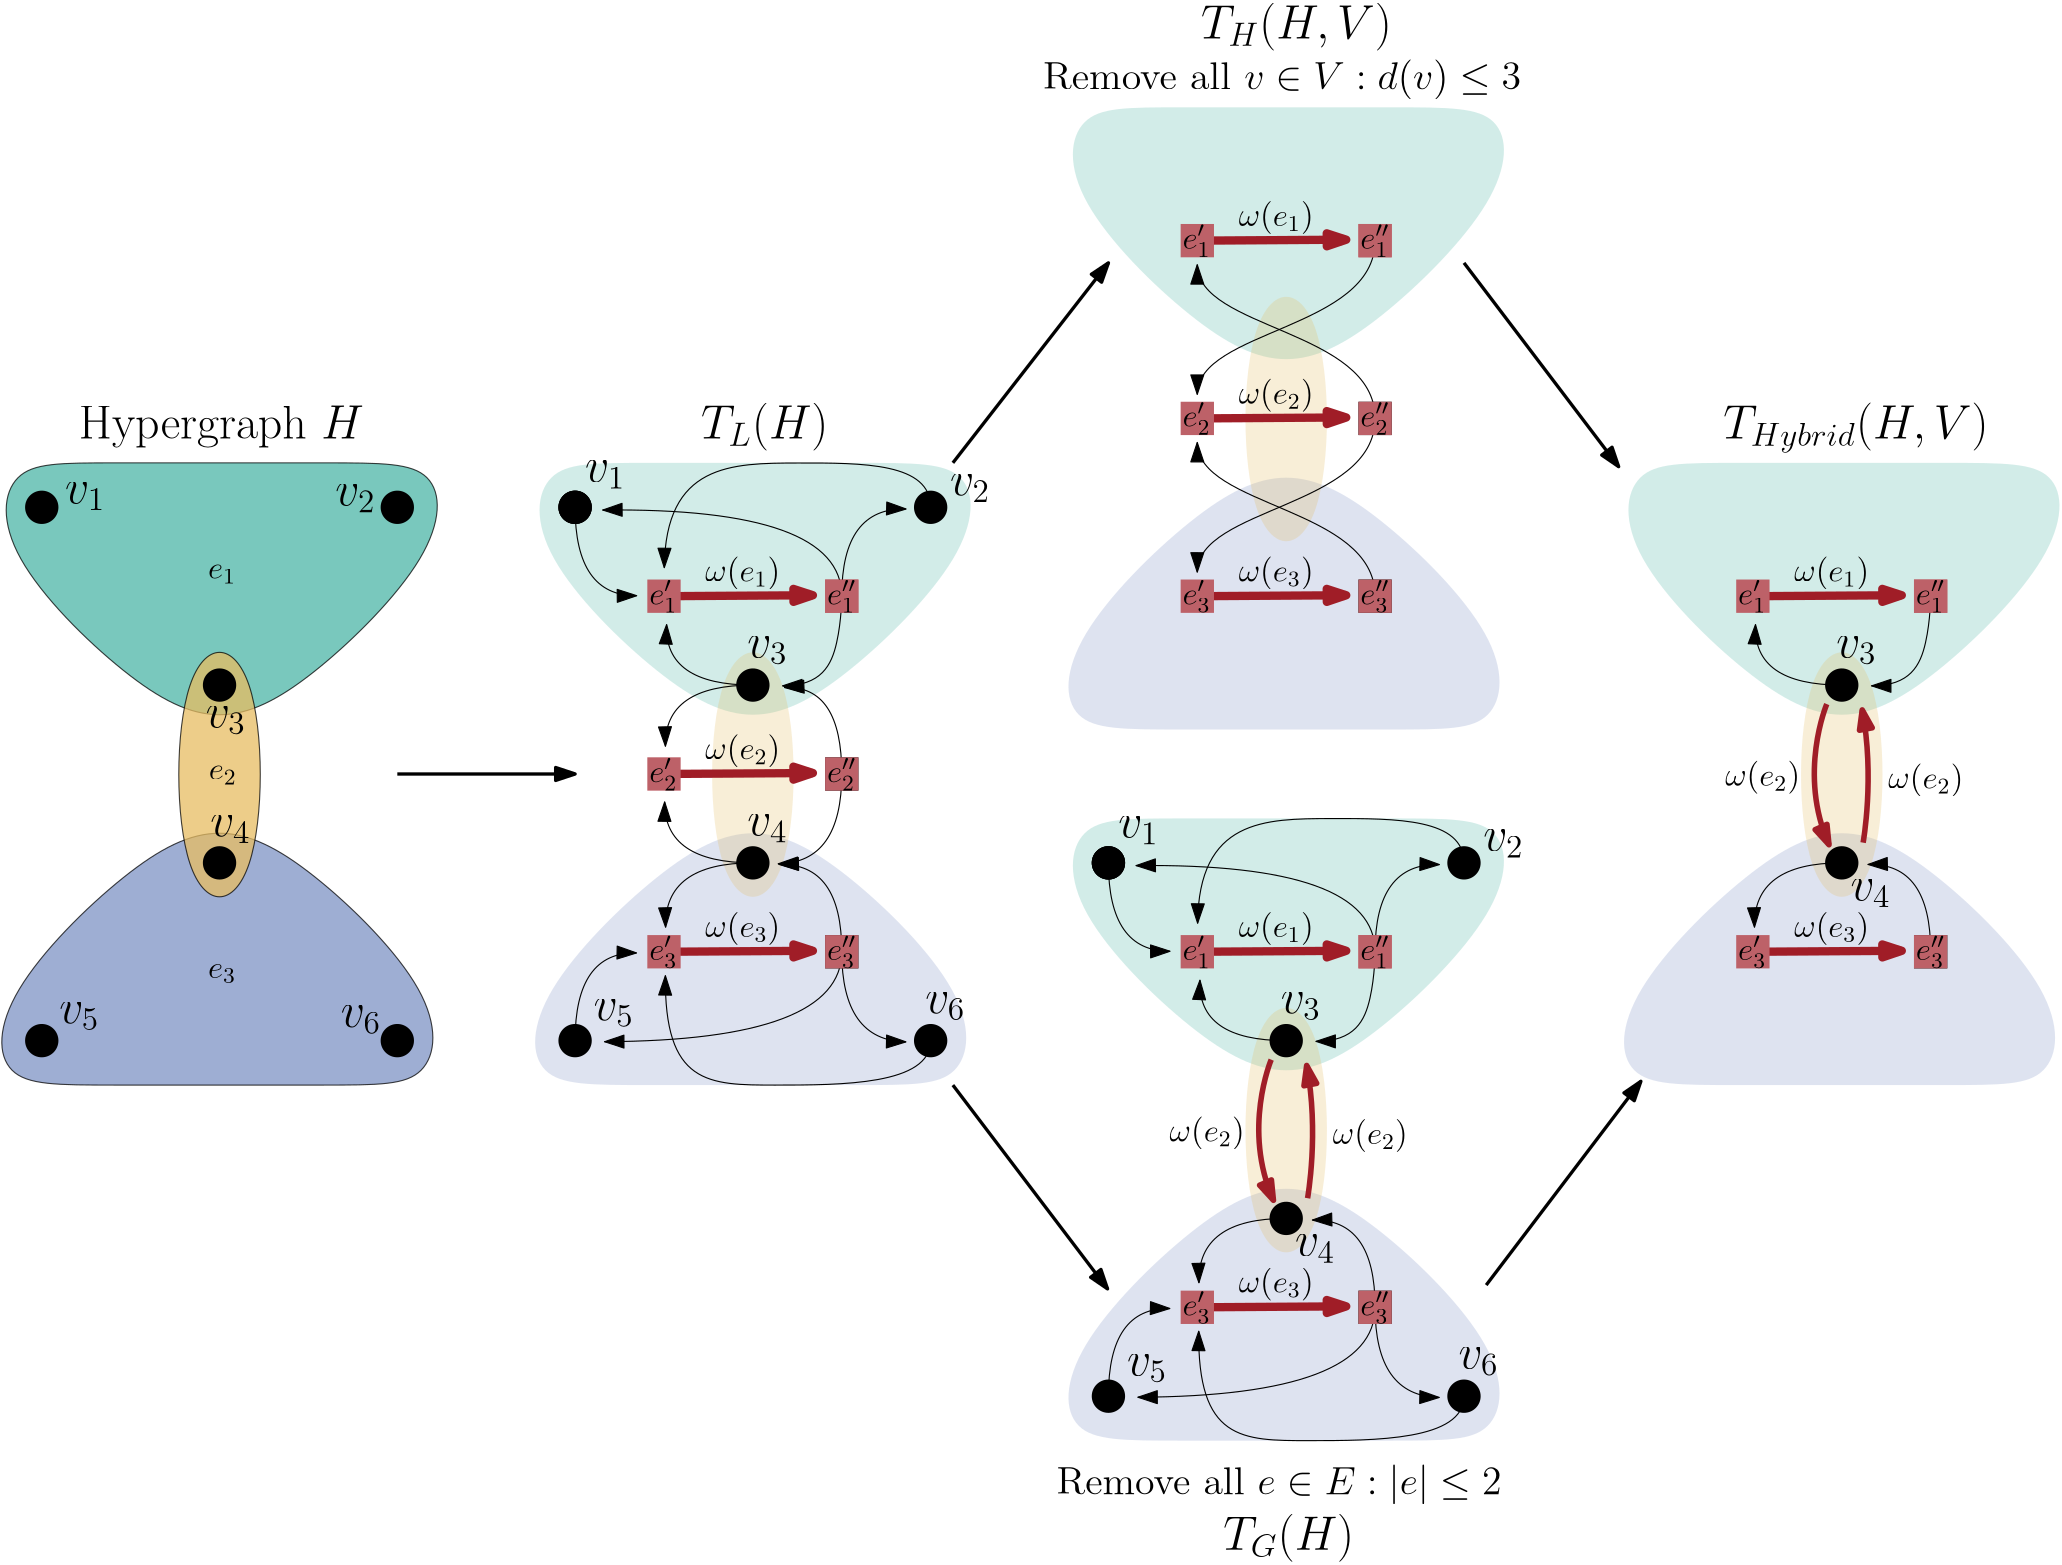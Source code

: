 <?xml version="1.0"?>
<!DOCTYPE ipe SYSTEM "ipe.dtd">
<ipe version="70107" creator="Ipe 7.1.10">
<info created="D:20171009143434" modified="D:20171212211923"/>
<ipestyle name="basic">
<symbol name="arrow/arc(spx)">
<path stroke="sym-stroke" fill="sym-stroke" pen="sym-pen">
0 0 m
-1 0.333 l
-1 -0.333 l
h
</path>
</symbol>
<symbol name="arrow/farc(spx)">
<path stroke="sym-stroke" fill="white" pen="sym-pen">
0 0 m
-1 0.333 l
-1 -0.333 l
h
</path>
</symbol>
<symbol name="arrow/ptarc(spx)">
<path stroke="sym-stroke" fill="sym-stroke" pen="sym-pen">
0 0 m
-1 0.333 l
-0.8 0 l
-1 -0.333 l
h
</path>
</symbol>
<symbol name="arrow/fptarc(spx)">
<path stroke="sym-stroke" fill="white" pen="sym-pen">
0 0 m
-1 0.333 l
-0.8 0 l
-1 -0.333 l
h
</path>
</symbol>
<symbol name="mark/circle(sx)" transformations="translations">
<path fill="sym-stroke">
0.6 0 0 0.6 0 0 e
0.4 0 0 0.4 0 0 e
</path>
</symbol>
<symbol name="mark/disk(sx)" transformations="translations">
<path fill="sym-stroke">
0.6 0 0 0.6 0 0 e
</path>
</symbol>
<symbol name="mark/fdisk(sfx)" transformations="translations">
<group>
<path fill="sym-fill">
0.5 0 0 0.5 0 0 e
</path>
<path fill="sym-stroke" fillrule="eofill">
0.6 0 0 0.6 0 0 e
0.4 0 0 0.4 0 0 e
</path>
</group>
</symbol>
<symbol name="mark/box(sx)" transformations="translations">
<path fill="sym-stroke" fillrule="eofill">
-0.6 -0.6 m
0.6 -0.6 l
0.6 0.6 l
-0.6 0.6 l
h
-0.4 -0.4 m
0.4 -0.4 l
0.4 0.4 l
-0.4 0.4 l
h
</path>
</symbol>
<symbol name="mark/square(sx)" transformations="translations">
<path fill="sym-stroke">
-0.6 -0.6 m
0.6 -0.6 l
0.6 0.6 l
-0.6 0.6 l
h
</path>
</symbol>
<symbol name="mark/fsquare(sfx)" transformations="translations">
<group>
<path fill="sym-fill">
-0.5 -0.5 m
0.5 -0.5 l
0.5 0.5 l
-0.5 0.5 l
h
</path>
<path fill="sym-stroke" fillrule="eofill">
-0.6 -0.6 m
0.6 -0.6 l
0.6 0.6 l
-0.6 0.6 l
h
-0.4 -0.4 m
0.4 -0.4 l
0.4 0.4 l
-0.4 0.4 l
h
</path>
</group>
</symbol>
<symbol name="mark/cross(sx)" transformations="translations">
<group>
<path fill="sym-stroke">
-0.43 -0.57 m
0.57 0.43 l
0.43 0.57 l
-0.57 -0.43 l
h
</path>
<path fill="sym-stroke">
-0.43 0.57 m
0.57 -0.43 l
0.43 -0.57 l
-0.57 0.43 l
h
</path>
</group>
</symbol>
<symbol name="arrow/fnormal(spx)">
<path stroke="sym-stroke" fill="white" pen="sym-pen">
0 0 m
-1 0.333 l
-1 -0.333 l
h
</path>
</symbol>
<symbol name="arrow/pointed(spx)">
<path stroke="sym-stroke" fill="sym-stroke" pen="sym-pen">
0 0 m
-1 0.333 l
-0.8 0 l
-1 -0.333 l
h
</path>
</symbol>
<symbol name="arrow/fpointed(spx)">
<path stroke="sym-stroke" fill="white" pen="sym-pen">
0 0 m
-1 0.333 l
-0.8 0 l
-1 -0.333 l
h
</path>
</symbol>
<symbol name="arrow/linear(spx)">
<path stroke="sym-stroke" pen="sym-pen">
-1 0.333 m
0 0 l
-1 -0.333 l
</path>
</symbol>
<symbol name="arrow/fdouble(spx)">
<path stroke="sym-stroke" fill="white" pen="sym-pen">
0 0 m
-1 0.333 l
-1 -0.333 l
h
-1 0 m
-2 0.333 l
-2 -0.333 l
h
</path>
</symbol>
<symbol name="arrow/double(spx)">
<path stroke="sym-stroke" fill="sym-stroke" pen="sym-pen">
0 0 m
-1 0.333 l
-1 -0.333 l
h
-1 0 m
-2 0.333 l
-2 -0.333 l
h
</path>
</symbol>
<pen name="heavier" value="0.8"/>
<pen name="fat" value="1.2"/>
<pen name="ultrafat" value="2"/>
<symbolsize name="large" value="5"/>
<symbolsize name="small" value="2"/>
<symbolsize name="tiny" value="1.1"/>
<arrowsize name="large" value="10"/>
<arrowsize name="small" value="5"/>
<arrowsize name="tiny" value="3"/>
<color name="red" value="1 0 0"/>
<color name="green" value="0 1 0"/>
<color name="blue" value="0 0 1"/>
<color name="yellow" value="1 1 0"/>
<color name="orange" value="1 0.647 0"/>
<color name="gold" value="1 0.843 0"/>
<color name="purple" value="0.627 0.125 0.941"/>
<color name="gray" value="0.745"/>
<color name="brown" value="0.647 0.165 0.165"/>
<color name="navy" value="0 0 0.502"/>
<color name="pink" value="1 0.753 0.796"/>
<color name="seagreen" value="0.18 0.545 0.341"/>
<color name="turquoise" value="0.251 0.878 0.816"/>
<color name="violet" value="0.933 0.51 0.933"/>
<color name="darkblue" value="0 0 0.545"/>
<color name="darkcyan" value="0 0.545 0.545"/>
<color name="darkgray" value="0.663"/>
<color name="darkgreen" value="0 0.392 0"/>
<color name="darkmagenta" value="0.545 0 0.545"/>
<color name="darkorange" value="1 0.549 0"/>
<color name="darkred" value="0.545 0 0"/>
<color name="lightblue" value="0.678 0.847 0.902"/>
<color name="lightcyan" value="0.878 1 1"/>
<color name="lightgray" value="0.827"/>
<color name="lightgreen" value="0.565 0.933 0.565"/>
<color name="lightyellow" value="1 1 0.878"/>
<dashstyle name="dashed" value="[4] 0"/>
<dashstyle name="dotted" value="[1 3] 0"/>
<dashstyle name="dash dotted" value="[4 2 1 2] 0"/>
<dashstyle name="dash dot dotted" value="[4 2 1 2 1 2] 0"/>
<textsize name="large" value="\large"/>
<textsize name="Large" value="\Large"/>
<textsize name="LARGE" value="\LARGE"/>
<textsize name="huge" value="\huge"/>
<textsize name="Huge" value="\Huge"/>
<textsize name="small" value="\small"/>
<textsize name="footnote" value="\footnotesize"/>
<textsize name="tiny" value="\tiny"/>
<textstyle name="center" begin="\begin{center}" end="\end{center}"/>
<textstyle name="itemize" begin="\begin{itemize}" end="\end{itemize}"/>
<textstyle name="item" begin="\begin{itemize}\item{}" end="\end{itemize}"/>
<gridsize name="4 pts" value="4"/>
<gridsize name="8 pts (~3 mm)" value="8"/>
<gridsize name="16 pts (~6 mm)" value="16"/>
<gridsize name="32 pts (~12 mm)" value="32"/>
<gridsize name="10 pts (~3.5 mm)" value="10"/>
<gridsize name="20 pts (~7 mm)" value="20"/>
<gridsize name="14 pts (~5 mm)" value="14"/>
<gridsize name="28 pts (~10 mm)" value="28"/>
<gridsize name="56 pts (~20 mm)" value="56"/>
<anglesize name="90 deg" value="90"/>
<anglesize name="60 deg" value="60"/>
<anglesize name="45 deg" value="45"/>
<anglesize name="30 deg" value="30"/>
<anglesize name="22.5 deg" value="22.5"/>
<opacity name="10%" value="0.1"/>
<opacity name="30%" value="0.3"/>
<opacity name="50%" value="0.5"/>
<opacity name="75%" value="0.75"/>
<tiling name="falling" angle="-60" step="4" width="1"/>
<tiling name="rising" angle="30" step="4" width="1"/>
</ipestyle>
<ipestyle name="kitcolors">
<color name="KITwhite" value="1"/>
<color name="KITblack" value="0"/>
<color name="KITblack70" value="0.3"/>
<color name="KITblack50" value="0.5"/>
<color name="KITblack30" value="0.7"/>
<color name="KITblack15" value="0.85"/>
<color name="KITgreen" value="0 0.588 0.509"/>
<color name="KITgreen70" value="0.3 0.711 0.656"/>
<color name="KITgreen50" value="0.5 0.794 0.754"/>
<color name="KITgreen30" value="0.7 0.876 0.852"/>
<color name="KITgreen15" value="0.85 0.938 0.926"/>
<color name="KITblue" value="0.274 0.392 0.666"/>
<color name="KITblue70" value="0.492 0.574 0.766"/>
<color name="KITblue50" value="0.637 0.696 0.833"/>
<color name="KITblue30" value="0.782 0.817 0.9"/>
<color name="KITblue15" value="0.891 0.908 0.95"/>
<color name="KITred" value="0.627 0.117 0.156"/>
<color name="KITred70" value="0.739 0.382 0.409"/>
<color name="KITred50" value="0.813 0.558 0.578"/>
<color name="KITred30" value="0.888 0.735 0.747"/>
<color name="KITred15" value="0.944 0.867 0.873"/>
<color name="KITpalegreen" value="0.509 0.745 0.235"/>
<color name="KITpalegreen70" value="0.656 0.821 0.464"/>
<color name="KITpalegreen50" value="0.754 0.872 0.617"/>
<color name="KITpalegreen30" value="0.852 0.923 0.77"/>
<color name="KITpalegreen15" value="0.926 0.961 0.885"/>
<color name="KITyellow" value="0.98 0.901 0.078"/>
<color name="KITyellow70" value="0.986 0.931 0.354"/>
<color name="KITyellow50" value="0.99 0.95 0.539"/>
<color name="KITyellow30" value="0.994 0.97 0.723"/>
<color name="KITyellow15" value="0.997 0.985 0.861"/>
<color name="KITorange" value="0.862 0.627 0.117"/>
<color name="KITorange70" value="0.903 0.739 0.382"/>
<color name="KITorange50" value="0.931 0.813 0.558"/>
<color name="KITorange30" value="0.958 0.888 0.735"/>
<color name="KITorange15" value="0.979 0.944 0.867"/>
<color name="KITbrown" value="0.627 0.509 0.196"/>
<color name="KITbrown70" value="0.739 0.656 0.437"/>
<color name="KITbrown50" value="0.813 0.754 0.598"/>
<color name="KITbrown30" value="0.888 0.852 0.758"/>
<color name="KITbrown15" value="0.944 0.926 0.879"/>
<color name="KITlilac" value="0.627 0 0.47"/>
<color name="KITlilac70" value="0.739 0.3 0.629"/>
<color name="KITlilac50" value="0.813 0.5 0.735"/>
<color name="KITlilac30" value="0.888 0.7 0.841"/>
<color name="KITlilac15" value="0.944 0.85 0.92"/>
<color name="KITcyanblue" value="0.313 0.666 0.901"/>
<color name="KITcyanblue70" value="0.519 0.766 0.931"/>
<color name="KITcyanblue50" value="0.656 0.833 0.95"/>
<color name="KITcyanblue30" value="0.794 0.9 0.97"/>
<color name="KITcyanblue15" value="0.897 0.95 0.985"/>
<color name="KITseablue" value="0.196 0.313 0.549"/>
<color name="KITseablue70" value="0.437 0.519 0.684"/>
<color name="KITseablue50" value="0.598 0.656 0.774"/>
<color name="KITseablue30" value="0.758 0.794 0.864"/>
<color name="KITseablue15" value="0.879 0.897 0.932"/>
</ipestyle>
<ipestyle name="bigpaper">
<layout paper="10000 6000" origin="0 0" frame="10000 6000"/>
<titlestyle pos="10 10" size="LARGE" color="title"  valign="baseline"/>
</ipestyle>
<ipestyle name="transparency">
<opacity name="10%" value="0.1"/>
<opacity name="50%" value="0.5"/>
<opacity name="75%" value="0.75"/>
<opacity name="25%" value="0.25"/>
</ipestyle>
<page>
<layer name="alpha"/>
<view layers="alpha" active="alpha"/>
<path layer="alpha" matrix="-1 0 0 -1 2240 3136" fill="KITblue70" opacity="25%">
944 1648
947.2 1680
976 1680
1072 1680
1104 1680
1104 1648
1056 1600
1024 1584
992 1600 u
</path>
<path matrix="1 0 0 1 192 0" fill="KITgreen70" opacity="25%">
944 1648
947.2 1680
976 1680
1072 1680
1104 1680
1104 1648
1056 1600
1024 1584
992 1600 u
</path>
<path matrix="1 0 0 1 192 -0.219839" fill="KITorange70" opacity="25%">
1008 1616
1040 1616
1040 1520
1008 1520 u
</path>
<path matrix="1 0 0 1 -64 -128" stroke="KITred" pen="3" rarrow="normal/normal">
1301.61 1632.34 m
1248 1632 l
</path>
<path matrix="1 0 0 1 -64 0" stroke="KITred" pen="3" rarrow="normal/normal">
1301.61 1568.34 m
1248 1568 l
</path>
<path matrix="1 0 0 1 -64 0" stroke="KITred" pen="3" rarrow="normal/normal">
1301.61 1632.34 m
1248 1632 l
</path>
<path matrix="-1 0 0 -1 2048 3136" stroke="black" fill="KITblue70" opacity="75%">
944 1648
947.2 1680
976 1680
1072 1680
1104 1680
1104 1648
1056 1600
1024 1584
992 1600 u
</path>
<path stroke="black" fill="KITgreen70" opacity="75%">
944 1648
947.2 1680
976 1680
1072 1680
1104 1680
1104 1648
1056 1600
1024 1584
992 1600 u
</path>
<path matrix="1 0 0 1 0 -0.219839" stroke="black" fill="KITorange70" opacity="75%">
1008 1616
1040 1616
1040 1520
1008 1520 u
</path>
<use name="mark/disk(sx)" pos="960 1664" size="10" stroke="black"/>
<use name="mark/disk(sx)" pos="1088 1664" size="10" stroke="black"/>
<use name="mark/disk(sx)" pos="1024 1600" size="10" stroke="black"/>
<use name="mark/disk(sx)" pos="960 1472" size="10" stroke="black"/>
<use name="mark/disk(sx)" pos="1088 1472" size="10" stroke="black"/>
<use name="mark/disk(sx)" pos="1024 1536" size="10" stroke="black"/>
<text matrix="1 0 0 1 -99.3097 -38.2584" transformations="translations" pos="1120 1584" stroke="black" type="label" width="14.5" height="7.415" depth="2.58" valign="baseline" size="LARGE">$v_4$</text>
<text matrix="1 0 0 1 -100.98 0.872896" transformations="translations" pos="1120 1584" stroke="black" type="label" width="14.5" height="7.415" depth="2.58" valign="baseline" size="LARGE">$v_3$</text>
<text matrix="1 0 0 1 -151.594 81.5802" transformations="translations" pos="1120 1584" stroke="black" type="label" width="14.5" height="7.415" depth="2.58" valign="baseline" size="LARGE">$v_1$</text>
<text matrix="1 0 0 1 -54.3358 80.8371" transformations="translations" pos="1120 1584" stroke="black" type="label" width="14.5" height="7.415" depth="2.58" valign="baseline" size="LARGE">$v_2$</text>
<text matrix="1 0 0 1 -153.738 -105.596" transformations="translations" pos="1120 1584" stroke="black" type="label" width="14.5" height="7.415" depth="2.58" valign="baseline" size="LARGE">$v_5$</text>
<text matrix="1 0 0 1 -52.3199 -106.936" transformations="translations" pos="1120 1584" stroke="black" type="label" width="14.5" height="7.415" depth="2.58" valign="baseline" size="LARGE">$v_6$</text>
<text matrix="1 0 0 1 -100.18 54.3272" transformations="translations" pos="1120 1584" stroke="black" type="label" width="10.158" height="5.151" depth="1.79" valign="baseline" size="large">$e_1$</text>
<text matrix="1 0 0 1 -99.8941 -17.9607" transformations="translations" pos="1120 1584" stroke="black" type="label" width="10.158" height="5.151" depth="1.79" valign="baseline" size="large">$e_2$</text>
<text matrix="1 0 0 1 -100.18 -89.4256" transformations="translations" pos="1120 1584" stroke="black" type="label" width="10.158" height="5.151" depth="1.79" valign="baseline" size="large">$e_3$</text>
<use matrix="1 0 0 1 192 0" name="mark/disk(sx)" pos="960 1664" size="10" stroke="black"/>
<use matrix="1 0 0 1 320 0" name="mark/disk(sx)" pos="960 1664" size="10" stroke="black"/>
<use matrix="1 0 0 1 256 -64" name="mark/disk(sx)" pos="960 1664" size="10" stroke="black"/>
<use matrix="1 0 0 1 320 -192" name="mark/disk(sx)" pos="960 1664" size="10" stroke="black"/>
<use matrix="1 0 0 1 192 0" name="mark/disk(sx)" pos="960 1664" size="10" stroke="black"/>
<use matrix="1 0 0 1 192 0" name="mark/disk(sx)" pos="960 1664" size="10" stroke="black"/>
<use matrix="1 0 0 1 256 -128" name="mark/disk(sx)" pos="960 1664" size="10" stroke="black"/>
<use matrix="1 0 0 1 192 -192" name="mark/disk(sx)" pos="960 1664" size="10" stroke="black"/>
<use matrix="1 0 0 1 288 -160" name="mark/square(sx)" pos="960 1664" size="10" stroke="black"/>
<use matrix="1 0 0 1 288 -96" name="mark/square(sx)" pos="960 1664" size="10" stroke="black"/>
<use matrix="1 0 0 1 288 -32" name="mark/square(sx)" pos="960 1664" size="10" stroke="KITred70"/>
<path matrix="1 0 0 1 -64 0" stroke="black" rarrow="normal/normal">
1290.7 1599.73 m
1304.71 1599.73
1311.95 1614.71
1312 1632
1312 1632 c
</path>
<path matrix="1 0 0 1 -64 0" stroke="black" rarrow="normal/normal">
1248.11 1642.26 m
1248.48 1679.79
1296 1680
1344 1680
1344 1664 c
</path>
<path matrix="1 0 0 1 -64 0" stroke="black" rarrow="normal/normal">
1248.24 1557.96 m
1248 1536
1280 1536 c
</path>
<path matrix="1 0 0 1 -64 0" stroke="black" rarrow="normal/normal">
1248.52 1577.97 m
1248 1600
1280 1600 c
</path>
<path matrix="1 0 0 1 -64 0" stroke="black" rarrow="normal/normal">
1289.11 1535.67 m
1312 1536
1312 1568 c
</path>
<path matrix="1 0 0 1 -64 0" stroke="black" rarrow="normal/normal">
1291.39 1599.12 m
1312 1600
1312 1568 c
</path>
<path matrix="1 0 0 1 -64 0" stroke="black" rarrow="normal/normal">
1238.18 1632.18 m
1216 1632
1216 1664 c
</path>
<path matrix="1 0 0 1 -64 0" stroke="black" rarrow="normal/normal">
1248.95 1621.78 m
1248 1600
1280 1600 c
</path>
<path matrix="1 0 0 1 -64 0" stroke="black" rarrow="normal/normal">
1225.92 1663.02 m
1312 1664
1312 1632 c
</path>
<path matrix="1 0 0 1 -64 0" stroke="black" rarrow="normal/normal">
1335.15 1663.39 m
1312 1664
1312 1632 c
</path>
<path matrix="1 0 0 1 -64 0" stroke="black" rarrow="normal/normal">
1248.58 1512.83 m
1248 1536
1280 1536 c
</path>
<path matrix="1 0 0 1 -64 0" stroke="black" rarrow="normal/normal">
1238.11 1503.57 m
1216 1504
1216 1472 c
</path>
<path matrix="1 0 0 1 -64 0" stroke="black" rarrow="normal/normal">
1226.59 1471.62 m
1312 1472
1312 1504 c
</path>
<path matrix="1 0 0 1 -64 0" stroke="black" rarrow="normal/normal">
1248.51 1495.4 m
1248 1456
1280 1456
1344 1456
1344 1472 c
</path>
<path matrix="1 0 0 1 -64 0" stroke="black" rarrow="normal/normal">
1289.42 1535.42 m
1312 1536
1312 1504 c
</path>
<path matrix="1 0 0 1 -64 0" stroke="black" rarrow="normal/normal">
1335.1 1471.55 m
1312 1472
1312 1504 c
</path>
<use matrix="1 0 0 1 224 -96" name="mark/square(sx)" pos="960 1664" size="10" stroke="KITred70"/>
<use matrix="1 0 0 1 224 -32" name="mark/square(sx)" pos="960 1664" size="10" stroke="KITred70"/>
<use matrix="1 0 0 1 224 -160" name="mark/square(sx)" pos="960 1664" size="10" stroke="KITred70"/>
<use matrix="1 0 0 1 288 -32" name="mark/square(sx)" pos="960 1664" size="10" stroke="KITred70"/>
<use matrix="1 0 0 1 288 -96" name="mark/square(sx)" pos="960 1664" size="10" stroke="KITred70"/>
<use matrix="1 0 0 1 288 -160" name="mark/square(sx)" pos="960 1664" size="10" stroke="KITred70"/>
<text matrix="1 0 0 1 62.883 -74.7022" transformations="translations" pos="1136 1712" stroke="KITblack" type="label" width="26.981" height="8.965" depth="2.99" valign="baseline" size="large">$\omega(e_1)$</text>
<text matrix="1 0 0 1 62.883 -138.702" transformations="translations" pos="1136 1712" stroke="KITblack" type="label" width="26.981" height="8.965" depth="2.99" valign="baseline" size="large">$\omega(e_2)$</text>
<text matrix="1 0 0 1 62.883 -202.702" transformations="translations" pos="1136 1712" stroke="KITblack" type="label" width="26.981" height="8.965" depth="2.99" valign="baseline" size="large">$\omega(e_3)$</text>
<text matrix="1 0 0 1 58.681 45.039" transformations="translations" pos="1120 1584" stroke="black" type="label" width="10.158" height="8.772" depth="2.95" valign="baseline" size="large">$e_1&apos;$</text>
<text matrix="1 0 0 1 58.681 -18.961" transformations="translations" pos="1120 1584" stroke="black" type="label" width="10.158" height="8.772" depth="2.95" valign="baseline" size="large">$e_2&apos;$</text>
<text matrix="1 0 0 1 58.681 -82.961" transformations="translations" pos="1120 1584" stroke="black" type="label" width="10.158" height="8.772" depth="2.95" valign="baseline" size="large">$e_3&apos;$</text>
<text matrix="1 0 0 1 122.681 -82.961" transformations="translations" pos="1120 1584" stroke="black" type="label" width="10.517" height="8.772" depth="2.95" valign="baseline" size="large">$e_3&apos;&apos;$</text>
<text matrix="1 0 0 1 122.681 -18.961" transformations="translations" pos="1120 1584" stroke="black" type="label" width="10.517" height="8.772" depth="2.95" valign="baseline" size="large">$e_2&apos;&apos;$</text>
<text matrix="1 0 0 1 122.681 45.039" transformations="translations" pos="1120 1584" stroke="black" type="label" width="10.517" height="8.772" depth="2.95" valign="baseline" size="large">$e_1&apos;&apos;$</text>
<text matrix="1 0 0 1 35.5761 89.308" transformations="translations" pos="1120 1584" stroke="black" type="label" width="14.5" height="7.415" depth="2.58" valign="baseline" size="LARGE">$v_1$</text>
<text matrix="1 0 0 1 166.948 84.4781" transformations="translations" pos="1120 1584" stroke="black" type="label" width="14.5" height="7.415" depth="2.58" valign="baseline" size="LARGE">$v_2$</text>
<text matrix="1 0 0 1 94.017 26.0367" transformations="translations" pos="1120 1584" stroke="black" type="label" width="14.5" height="7.415" depth="2.58" valign="baseline" size="LARGE">$v_3$</text>
<text matrix="1 0 0 1 94.017 -37.9633" transformations="translations" pos="1120 1584" stroke="black" type="label" width="14.5" height="7.415" depth="2.58" valign="baseline" size="LARGE">$v_4$</text>
<text matrix="1 0 0 1 158.017 -101.963" transformations="translations" pos="1120 1584" stroke="black" type="label" width="14.5" height="7.415" depth="2.58" valign="baseline" size="LARGE">$v_6$</text>
<text matrix="1 0 0 1 38.649 -104.439" transformations="translations" pos="1120 1584" stroke="black" type="label" width="14.5" height="7.415" depth="2.58" valign="baseline" size="LARGE">$v_5$</text>
<path matrix="0.5 0 0 1 544 0" stroke="KITblack" pen="fat" rarrow="normal/normal">
1216 1568 m
1088 1568 l
</path>
<text matrix="1 0 0 1 93.3254 88.7337" transformations="translations" pos="1104 1600" stroke="black" type="label" width="45.832" height="12.896" depth="4.29" valign="baseline" size="LARGE">$T_L(H)$</text>
<path matrix="-1 0 0 -1 2432 3264" fill="KITblue70" opacity="25%">
944 1648
947.2 1680
976 1680
1072 1680
1104 1680
1104 1648
1056 1600
1024 1584
992 1600 u
</path>
<path matrix="1 0 0 1 384 128" fill="KITgreen70" opacity="25%">
944 1648
947.2 1680
976 1680
1072 1680
1104 1680
1104 1648
1056 1600
1024 1584
992 1600 u
</path>
<path matrix="1 0 0 1 384 127.78" fill="KITorange70" opacity="25%">
1008 1616
1040 1616
1040 1520
1008 1520 u
</path>
<path matrix="1 0 0 1 128 128" stroke="KITblack" rarrow="normal/normal">
1247.98 1623.35 m
1248 1600
1312 1600
1312 1568 c
</path>
<path matrix="1 0 0 1 128 128" stroke="KITblack" rarrow="normal/normal">
1247.98 1559.35 m
1248 1536
1312 1536
1312 1504 c
</path>
<path matrix="1 0 0 1 128 128" stroke="KITblack" rarrow="normal/normal">
1247.98 1512.65 m
1248 1536
1312 1536
1312 1568 c
</path>
<path matrix="1 0 0 1 128 128" stroke="KITblack" rarrow="normal/normal">
1247.98 1576.65 m
1248 1600
1312 1600
1312 1632 c
</path>
<path matrix="1 0 0 1 128 0" stroke="KITred" pen="3" rarrow="normal/normal">
1301.61 1632.34 m
1248 1632 l
</path>
<path matrix="1 0 0 1 128 128" stroke="KITred" pen="3" rarrow="normal/normal">
1301.61 1568.34 m
1248 1568 l
</path>
<path matrix="1 0 0 1 128 128" stroke="KITred" pen="3" rarrow="normal/normal">
1301.61 1632.34 m
1248 1632 l
</path>
<use matrix="1 0 0 1 480 -32" name="mark/square(sx)" pos="960 1664" size="10" stroke="black"/>
<use matrix="1 0 0 1 480 32" name="mark/square(sx)" pos="960 1664" size="10" stroke="black"/>
<use matrix="1 0 0 1 480 96" name="mark/square(sx)" pos="960 1664" size="10" stroke="KITred70"/>
<use matrix="1 0 0 1 416 32" name="mark/square(sx)" pos="960 1664" size="10" stroke="KITred70"/>
<use matrix="1 0 0 1 416 96" name="mark/square(sx)" pos="960 1664" size="10" stroke="KITred70"/>
<use matrix="1 0 0 1 416 -32" name="mark/square(sx)" pos="960 1664" size="10" stroke="KITred70"/>
<use matrix="1 0 0 1 480 96" name="mark/square(sx)" pos="960 1664" size="10" stroke="KITred70"/>
<use matrix="1 0 0 1 480 32" name="mark/square(sx)" pos="960 1664" size="10" stroke="KITred70"/>
<use matrix="1 0 0 1 480 -32" name="mark/square(sx)" pos="960 1664" size="10" stroke="KITred70"/>
<text matrix="1 0 0 1 254.883 53.2978" transformations="translations" pos="1136 1712" stroke="KITblack" type="label" width="26.981" height="8.965" depth="2.99" valign="baseline" size="large">$\omega(e_1)$</text>
<text matrix="1 0 0 1 254.883 -10.702" transformations="translations" pos="1136 1712" stroke="KITblack" type="label" width="26.981" height="8.965" depth="2.99" valign="baseline" size="large">$\omega(e_2)$</text>
<text matrix="1 0 0 1 254.883 -74.702" transformations="translations" pos="1136 1712" stroke="KITblack" type="label" width="26.981" height="8.965" depth="2.99" valign="baseline" size="large">$\omega(e_3)$</text>
<text matrix="1 0 0 1 250.681 173.039" transformations="translations" pos="1120 1584" stroke="black" type="label" width="10.158" height="8.772" depth="2.95" valign="baseline" size="large">$e_1&apos;$</text>
<text matrix="1 0 0 1 250.681 109.039" transformations="translations" pos="1120 1584" stroke="black" type="label" width="10.158" height="8.772" depth="2.95" valign="baseline" size="large">$e_2&apos;$</text>
<text matrix="1 0 0 1 250.681 45.039" transformations="translations" pos="1120 1584" stroke="black" type="label" width="10.158" height="8.772" depth="2.95" valign="baseline" size="large">$e_3&apos;$</text>
<text matrix="1 0 0 1 314.681 45.039" transformations="translations" pos="1120 1584" stroke="black" type="label" width="10.517" height="8.772" depth="2.95" valign="baseline" size="large">$e_3&apos;&apos;$</text>
<text matrix="1 0 0 1 314.681 109.039" transformations="translations" pos="1120 1584" stroke="black" type="label" width="10.517" height="8.772" depth="2.95" valign="baseline" size="large">$e_2&apos;&apos;$</text>
<text matrix="1 0 0 1 314.681 173.039" transformations="translations" pos="1120 1584" stroke="black" type="label" width="10.517" height="8.772" depth="2.95" valign="baseline" size="large">$e_1&apos;&apos;$</text>
<path matrix="-1 0 0 -1 2432 3008" fill="KITblue70" opacity="25%">
944 1648
947.2 1680
976 1680
1072 1680
1104 1680
1104 1648
1056 1600
1024 1584
992 1600 u
</path>
<path matrix="1 0 0 1 384 -128" fill="KITgreen70" opacity="25%">
944 1648
947.2 1680
976 1680
1072 1680
1104 1680
1104 1648
1056 1600
1024 1584
992 1600 u
</path>
<path matrix="1 0 0 1 384 -128.22" fill="KITorange70" opacity="25%">
1008 1616
1040 1616
1040 1520
1008 1520 u
</path>
<path matrix="1 0 0 1 128 -256" stroke="KITred" pen="3" rarrow="normal/normal">
1301.61 1632.34 m
1248 1632 l
</path>
<path matrix="1 0 0 1 128 -128" stroke="KITred" pen="3" rarrow="normal/normal">
1301.61 1632.34 m
1248 1632 l
</path>
<use matrix="1 0 0 1 384 -128" name="mark/disk(sx)" pos="960 1664" size="10" stroke="black"/>
<use matrix="1 0 0 1 512 -128" name="mark/disk(sx)" pos="960 1664" size="10" stroke="black"/>
<use matrix="1 0 0 1 448 -192" name="mark/disk(sx)" pos="960 1664" size="10" stroke="black"/>
<use matrix="1 0 0 1 512 -320" name="mark/disk(sx)" pos="960 1664" size="10" stroke="black"/>
<use matrix="1 0 0 1 384 -128" name="mark/disk(sx)" pos="960 1664" size="10" stroke="black"/>
<use matrix="1 0 0 1 384 -128" name="mark/disk(sx)" pos="960 1664" size="10" stroke="black"/>
<use matrix="1 0 0 1 448 -256" name="mark/disk(sx)" pos="960 1664" size="10" stroke="black"/>
<use matrix="1 0 0 1 384 -320" name="mark/disk(sx)" pos="960 1664" size="10" stroke="black"/>
<use matrix="1 0 0 1 480 -288" name="mark/square(sx)" pos="960 1664" size="10" stroke="black"/>
<use matrix="1 0 0 1 480 -160" name="mark/square(sx)" pos="960 1664" size="10" stroke="KITred70"/>
<path matrix="1 0 0 1 128 -128" stroke="black" rarrow="normal/normal">
1290.7 1599.73 m
1304.71 1599.73
1311.95 1614.71
1312 1632
1312 1632 c
</path>
<path matrix="1 0 0 1 128 -128" stroke="black" rarrow="normal/normal">
1248.11 1642.26 m
1248.48 1679.79
1296 1680
1344 1680
1344 1664 c
</path>
<path matrix="1 0 0 1 128 -128" stroke="black" rarrow="normal/normal">
1238.18 1632.18 m
1216 1632
1216 1664 c
</path>
<path matrix="1 0 0 1 128 -128" stroke="black" rarrow="normal/normal">
1248.95 1621.78 m
1248 1600
1280 1600 c
</path>
<path matrix="1 0 0 1 128 -128" stroke="black" rarrow="normal/normal">
1225.92 1663.02 m
1312 1664
1312 1632 c
</path>
<path matrix="1 0 0 1 128 -128" stroke="black" rarrow="normal/normal">
1335.15 1663.39 m
1312 1664
1312 1632 c
</path>
<path matrix="1 0 0 1 128 -128" stroke="black" rarrow="normal/normal">
1248.58 1512.83 m
1248 1536
1280 1536 c
</path>
<path matrix="1 0 0 1 128 -128" stroke="black" rarrow="normal/normal">
1238.11 1503.57 m
1216 1504
1216 1472 c
</path>
<path matrix="1 0 0 1 128 -128" stroke="black" rarrow="normal/normal">
1226.59 1471.62 m
1312 1472
1312 1504 c
</path>
<path matrix="1 0 0 1 128 -128" stroke="black" rarrow="normal/normal">
1248.51 1495.4 m
1248 1456
1280 1456
1344 1456
1344 1472 c
</path>
<path matrix="1 0 0 1 128 -128" stroke="black" rarrow="normal/normal">
1289.42 1535.42 m
1312 1536
1312 1504 c
</path>
<path matrix="1 0 0 1 128 -128" stroke="black" rarrow="normal/normal">
1335.1 1471.55 m
1312 1472
1312 1504 c
</path>
<use matrix="1 0 0 1 416 -160" name="mark/square(sx)" pos="960 1664" size="10" stroke="KITred70"/>
<use matrix="1 0 0 1 416 -288" name="mark/square(sx)" pos="960 1664" size="10" stroke="KITred70"/>
<use matrix="1 0 0 1 480 -160" name="mark/square(sx)" pos="960 1664" size="10" stroke="KITred70"/>
<use matrix="1 0 0 1 480 -288" name="mark/square(sx)" pos="960 1664" size="10" stroke="KITred70"/>
<text matrix="1 0 0 1 254.883 -202.702" transformations="translations" pos="1136 1712" stroke="KITblack" type="label" width="26.981" height="8.965" depth="2.99" valign="baseline" size="large">$\omega(e_1)$</text>
<text matrix="1 0 0 1 254.883 -330.702" transformations="translations" pos="1136 1712" stroke="KITblack" type="label" width="26.981" height="8.965" depth="2.99" valign="baseline" size="large">$\omega(e_3)$</text>
<text matrix="1 0 0 1 250.681 -82.961" transformations="translations" pos="1120 1584" stroke="black" type="label" width="10.158" height="8.772" depth="2.95" valign="baseline" size="large">$e_1&apos;$</text>
<text matrix="1 0 0 1 250.681 -210.961" transformations="translations" pos="1120 1584" stroke="black" type="label" width="10.158" height="8.772" depth="2.95" valign="baseline" size="large">$e_3&apos;$</text>
<text matrix="1 0 0 1 314.681 -210.961" transformations="translations" pos="1120 1584" stroke="black" type="label" width="10.517" height="8.772" depth="2.95" valign="baseline" size="large">$e_3&apos;&apos;$</text>
<text matrix="1 0 0 1 314.681 -82.961" transformations="translations" pos="1120 1584" stroke="black" type="label" width="10.517" height="8.772" depth="2.95" valign="baseline" size="large">$e_1&apos;&apos;$</text>
<text matrix="1 0 0 1 227.576 -38.692" transformations="translations" pos="1120 1584" stroke="black" type="label" width="14.5" height="7.415" depth="2.58" valign="baseline" size="LARGE">$v_1$</text>
<text matrix="1 0 0 1 358.948 -43.5219" transformations="translations" pos="1120 1584" stroke="black" type="label" width="14.5" height="7.415" depth="2.58" valign="baseline" size="LARGE">$v_2$</text>
<text matrix="1 0 0 1 286.017 -101.963" transformations="translations" pos="1120 1584" stroke="black" type="label" width="14.5" height="7.415" depth="2.58" valign="baseline" size="LARGE">$v_3$</text>
<text matrix="1 0 0 1 291.134 -189.345" transformations="translations" pos="1120 1584" stroke="black" type="label" width="14.5" height="7.415" depth="2.58" valign="baseline" size="LARGE">$v_4$</text>
<text matrix="1 0 0 1 350.017 -229.963" transformations="translations" pos="1120 1584" stroke="black" type="label" width="14.5" height="7.415" depth="2.58" valign="baseline" size="LARGE">$v_6$</text>
<text matrix="1 0 0 1 230.649 -232.439" transformations="translations" pos="1120 1584" stroke="black" type="label" width="14.5" height="7.415" depth="2.58" valign="baseline" size="LARGE">$v_5$</text>
<path stroke="KITred" pen="ultrafat" rarrow="normal/normal">
1403.41 1414.52 m
1392 1440
1402.6 1465.16
1402.6 1465.16 c
</path>
<path matrix="-0.402279 0 0 -0.943635 1979.93 2797.85" stroke="KITred" pen="ultrafat" rarrow="normal/normal">
1403.41 1414.52 m
1392 1440
1402.6 1465.16
1402.6 1465.16 c
</path>
<text matrix="1 0 0 1 230.031 -276.264" transformations="translations" pos="1136 1712" stroke="KITblack" type="label" width="26.981" height="8.965" depth="2.99" valign="baseline" size="large">$\omega(e_2)$</text>
<text matrix="1 0 0 1 288.772 -277.22" transformations="translations" pos="1136 1712" stroke="KITblack" type="label" width="26.981" height="8.965" depth="2.99" valign="baseline" size="large">$\omega(e_2)$</text>
<path stroke="KITblack" pen="fat" rarrow="normal/normal">
1343.68 1382.64 m
1288 1456 l
</path>
<text matrix="1 0 0 1 221.325 -291.266" transformations="translations" pos="1104 1600" stroke="black" type="label" width="160.168" height="10.756" depth="3.59" valign="baseline" size="Large">Remove all $e \in E: |e| \le 2$</text>
<text matrix="1 0 0 1 216.477 214.539" transformations="translations" pos="1104 1600" stroke="black" type="label" width="172.084" height="10.756" depth="3.59" valign="baseline" size="Large">Remove all $v \in V: d(v) \le 3$</text>
<path stroke="KITblack" pen="fat" rarrow="normal/normal">
1344 1752 m
1288 1680 l
1288 1680 l
</path>
<path matrix="-1 0 0 -1 2632 3136" fill="KITblue70" opacity="25%">
944 1648
947.2 1680
976 1680
1072 1680
1104 1680
1104 1648
1056 1600
1024 1584
992 1600 u
</path>
<path matrix="1 0 0 1 584 0" fill="KITgreen70" opacity="25%">
944 1648
947.2 1680
976 1680
1072 1680
1104 1680
1104 1648
1056 1600
1024 1584
992 1600 u
</path>
<path matrix="1 0 0 1 584 -0.22" fill="KITorange70" opacity="25%">
1008 1616
1040 1616
1040 1520
1008 1520 u
</path>
<path matrix="1 0 0 1 328 -128" stroke="KITred" pen="3" rarrow="normal/normal">
1301.61 1632.34 m
1248 1632 l
</path>
<path matrix="1 0 0 1 328 0" stroke="KITred" pen="3" rarrow="normal/normal">
1301.61 1632.34 m
1248 1632 l
</path>
<use matrix="1 0 0 1 648 -64" name="mark/disk(sx)" pos="960 1664" size="10" stroke="black"/>
<use matrix="1 0 0 1 648 -128" name="mark/disk(sx)" pos="960 1664" size="10" stroke="black"/>
<use matrix="1 0 0 1 680 -160" name="mark/square(sx)" pos="960 1664" size="10" stroke="black"/>
<use matrix="1 0 0 1 680 -32" name="mark/square(sx)" pos="960 1664" size="10" stroke="KITred70"/>
<path matrix="1 0 0 1 328 0" stroke="black" rarrow="normal/normal">
1290.7 1599.73 m
1304.71 1599.73
1311.95 1614.71
1312 1632
1312 1632 c
</path>
<path matrix="1 0 0 1 328 0" stroke="black" rarrow="normal/normal">
1248.95 1621.78 m
1248 1600
1280 1600 c
</path>
<path matrix="1 0 0 1 328 0" stroke="black" rarrow="normal/normal">
1248.58 1512.83 m
1248 1536
1280 1536 c
</path>
<path matrix="1 0 0 1 328 0" stroke="black" rarrow="normal/normal">
1289.42 1535.42 m
1312 1536
1312 1504 c
</path>
<use matrix="1 0 0 1 616 -32" name="mark/square(sx)" pos="960 1664" size="10" stroke="KITred70"/>
<use matrix="1 0 0 1 616 -160" name="mark/square(sx)" pos="960 1664" size="10" stroke="KITred70"/>
<use matrix="1 0 0 1 680 -32" name="mark/square(sx)" pos="960 1664" size="10" stroke="KITred70"/>
<use matrix="1 0 0 1 680 -160" name="mark/square(sx)" pos="960 1664" size="10" stroke="KITred70"/>
<text matrix="1 0 0 1 454.883 -74.702" transformations="translations" pos="1136 1712" stroke="KITblack" type="label" width="26.981" height="8.965" depth="2.99" valign="baseline" size="large">$\omega(e_1)$</text>
<text matrix="1 0 0 1 454.883 -202.702" transformations="translations" pos="1136 1712" stroke="KITblack" type="label" width="26.981" height="8.965" depth="2.99" valign="baseline" size="large">$\omega(e_3)$</text>
<text matrix="1 0 0 1 450.681 45.039" transformations="translations" pos="1120 1584" stroke="black" type="label" width="10.158" height="8.772" depth="2.95" valign="baseline" size="large">$e_1&apos;$</text>
<text matrix="1 0 0 1 450.681 -82.961" transformations="translations" pos="1120 1584" stroke="black" type="label" width="10.158" height="8.772" depth="2.95" valign="baseline" size="large">$e_3&apos;$</text>
<text matrix="1 0 0 1 514.681 -82.961" transformations="translations" pos="1120 1584" stroke="black" type="label" width="10.517" height="8.772" depth="2.95" valign="baseline" size="large">$e_3&apos;&apos;$</text>
<text matrix="1 0 0 1 514.681 45.039" transformations="translations" pos="1120 1584" stroke="black" type="label" width="10.517" height="8.772" depth="2.95" valign="baseline" size="large">$e_1&apos;&apos;$</text>
<text matrix="1 0 0 1 486.017 26.037" transformations="translations" pos="1120 1584" stroke="black" type="label" width="14.5" height="7.415" depth="2.58" valign="baseline" size="LARGE">$v_3$</text>
<text matrix="1 0 0 1 491.134 -61.345" transformations="translations" pos="1120 1584" stroke="black" type="label" width="14.5" height="7.415" depth="2.58" valign="baseline" size="LARGE">$v_4$</text>
<path matrix="1 0 0 1 200 128" stroke="KITred" pen="ultrafat" rarrow="normal/normal">
1403.41 1414.52 m
1392 1440
1402.6 1465.16
1402.6 1465.16 c
</path>
<path matrix="-0.402279 0 0 -0.943635 2179.93 2925.85" stroke="KITred" pen="ultrafat" rarrow="normal/normal">
1403.41 1414.52 m
1392 1440
1402.6 1465.16
1402.6 1465.16 c
</path>
<text matrix="1 0 0 1 430.031 -148.264" transformations="translations" pos="1136 1712" stroke="KITblack" type="label" width="26.981" height="8.965" depth="2.99" valign="baseline" size="large">$\omega(e_2)$</text>
<text matrix="1 0 0 1 488.772 -149.22" transformations="translations" pos="1136 1712" stroke="KITblack" type="label" width="26.981" height="8.965" depth="2.99" valign="baseline" size="large">$\omega(e_2)$</text>
<path matrix="1 0 0 -1 192 2840" stroke="KITblack" pen="fat" rarrow="normal/normal">
1343.68 1382.64 m
1288 1456 l
</path>
<path matrix="1 0 0 1 184 296" stroke="KITblack" pen="fat" rarrow="normal/normal">
1343.68 1382.64 m
1288 1456 l
</path>
<text matrix="1 0 0 1 -130.675 88.7337" transformations="translations" pos="1104 1600" stroke="black" type="label" width="102.588" height="11.954" depth="3.35" valign="baseline" size="LARGE">Hypergraph $H$</text>
<text matrix="1 0 0 1 273.325 232.734" transformations="translations" pos="1104 1600" stroke="black" type="label" width="68.678" height="12.896" depth="4.29" valign="baseline" size="LARGE">$T_H(H,V)$</text>
<text matrix="1 0 0 1 281.325 -311.266" transformations="translations" pos="1104 1600" stroke="black" type="label" width="47.101" height="12.896" depth="4.29" valign="baseline" size="LARGE">$T_G(H)$</text>
<text matrix="1 0 0 1 461.325 88.734" transformations="translations" pos="1104 1600" stroke="black" type="label" width="95.469" height="12.893" depth="4.91" valign="baseline" size="LARGE">$T_{Hybrid}(H,V)$</text>
</page>
</ipe>
